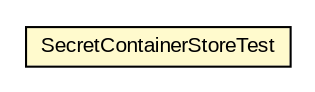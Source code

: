 #!/usr/local/bin/dot
#
# Class diagram 
# Generated by UMLGraph version R5_6-24-gf6e263 (http://www.umlgraph.org/)
#

digraph G {
	edge [fontname="arial",fontsize=10,labelfontname="arial",labelfontsize=10];
	node [fontname="arial",fontsize=10,shape=plaintext];
	nodesep=0.25;
	ranksep=0.5;
	// net.brabenetz.lib.securedproperties.core.SecretContainerStoreTest
	c224 [label=<<table title="net.brabenetz.lib.securedproperties.core.SecretContainerStoreTest" border="0" cellborder="1" cellspacing="0" cellpadding="2" port="p" bgcolor="lemonChiffon" href="./SecretContainerStoreTest.html">
		<tr><td><table border="0" cellspacing="0" cellpadding="1">
<tr><td align="center" balign="center"> SecretContainerStoreTest </td></tr>
		</table></td></tr>
		</table>>, URL="./SecretContainerStoreTest.html", fontname="arial", fontcolor="black", fontsize=10.0];
}

